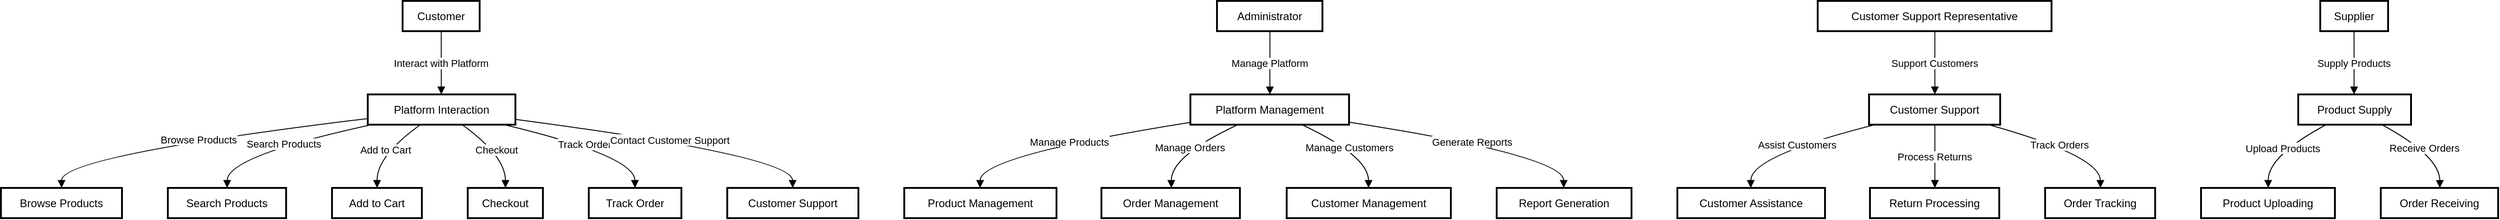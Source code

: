 <mxfile version="24.3.0" type="github">
  <diagram name="Page-1" id="FIbortoo2ZN4Gcnx48Q-">
    <mxGraphModel dx="2625" dy="1393" grid="1" gridSize="10" guides="1" tooltips="1" connect="1" arrows="1" fold="1" page="1" pageScale="1" pageWidth="850" pageHeight="1100" math="0" shadow="0">
      <root>
        <mxCell id="0" />
        <mxCell id="1" parent="0" />
        <mxCell id="1HFy1lHvP2PvF4nWnB0C-1" value="Customer" style="whiteSpace=wrap;strokeWidth=2;" vertex="1" parent="1">
          <mxGeometry x="458" y="20" width="84" height="33" as="geometry" />
        </mxCell>
        <mxCell id="1HFy1lHvP2PvF4nWnB0C-2" value="Platform Interaction" style="whiteSpace=wrap;strokeWidth=2;" vertex="1" parent="1">
          <mxGeometry x="420" y="122" width="161" height="33" as="geometry" />
        </mxCell>
        <mxCell id="1HFy1lHvP2PvF4nWnB0C-3" value="Browse Products" style="whiteSpace=wrap;strokeWidth=2;" vertex="1" parent="1">
          <mxGeometry x="20" y="224" width="132" height="33" as="geometry" />
        </mxCell>
        <mxCell id="1HFy1lHvP2PvF4nWnB0C-4" value="Search Products" style="whiteSpace=wrap;strokeWidth=2;" vertex="1" parent="1">
          <mxGeometry x="202" y="224" width="129" height="33" as="geometry" />
        </mxCell>
        <mxCell id="1HFy1lHvP2PvF4nWnB0C-5" value="Add to Cart" style="whiteSpace=wrap;strokeWidth=2;" vertex="1" parent="1">
          <mxGeometry x="381" y="224" width="98" height="33" as="geometry" />
        </mxCell>
        <mxCell id="1HFy1lHvP2PvF4nWnB0C-6" value="Checkout" style="whiteSpace=wrap;strokeWidth=2;" vertex="1" parent="1">
          <mxGeometry x="529" y="224" width="82" height="33" as="geometry" />
        </mxCell>
        <mxCell id="1HFy1lHvP2PvF4nWnB0C-7" value="Track Order" style="whiteSpace=wrap;strokeWidth=2;" vertex="1" parent="1">
          <mxGeometry x="661" y="224" width="101" height="33" as="geometry" />
        </mxCell>
        <mxCell id="1HFy1lHvP2PvF4nWnB0C-8" value="Customer Support" style="whiteSpace=wrap;strokeWidth=2;" vertex="1" parent="1">
          <mxGeometry x="812" y="224" width="143" height="33" as="geometry" />
        </mxCell>
        <mxCell id="1HFy1lHvP2PvF4nWnB0C-9" value="Administrator" style="whiteSpace=wrap;strokeWidth=2;" vertex="1" parent="1">
          <mxGeometry x="1346" y="20" width="115" height="33" as="geometry" />
        </mxCell>
        <mxCell id="1HFy1lHvP2PvF4nWnB0C-10" value="Platform Management" style="whiteSpace=wrap;strokeWidth=2;" vertex="1" parent="1">
          <mxGeometry x="1317" y="122" width="173" height="33" as="geometry" />
        </mxCell>
        <mxCell id="1HFy1lHvP2PvF4nWnB0C-11" value="Product Management" style="whiteSpace=wrap;strokeWidth=2;" vertex="1" parent="1">
          <mxGeometry x="1005" y="224" width="166" height="33" as="geometry" />
        </mxCell>
        <mxCell id="1HFy1lHvP2PvF4nWnB0C-12" value="Order Management" style="whiteSpace=wrap;strokeWidth=2;" vertex="1" parent="1">
          <mxGeometry x="1220" y="224" width="151" height="33" as="geometry" />
        </mxCell>
        <mxCell id="1HFy1lHvP2PvF4nWnB0C-13" value="Customer Management" style="whiteSpace=wrap;strokeWidth=2;" vertex="1" parent="1">
          <mxGeometry x="1422" y="224" width="179" height="33" as="geometry" />
        </mxCell>
        <mxCell id="1HFy1lHvP2PvF4nWnB0C-14" value="Report Generation" style="whiteSpace=wrap;strokeWidth=2;" vertex="1" parent="1">
          <mxGeometry x="1651" y="224" width="147" height="33" as="geometry" />
        </mxCell>
        <mxCell id="1HFy1lHvP2PvF4nWnB0C-15" value="Customer Support Representative" style="whiteSpace=wrap;strokeWidth=2;" vertex="1" parent="1">
          <mxGeometry x="2001" y="20" width="255" height="33" as="geometry" />
        </mxCell>
        <mxCell id="1HFy1lHvP2PvF4nWnB0C-16" value="Customer Support" style="whiteSpace=wrap;strokeWidth=2;" vertex="1" parent="1">
          <mxGeometry x="2057" y="122" width="143" height="33" as="geometry" />
        </mxCell>
        <mxCell id="1HFy1lHvP2PvF4nWnB0C-17" value="Customer Assistance" style="whiteSpace=wrap;strokeWidth=2;" vertex="1" parent="1">
          <mxGeometry x="1848" y="224" width="161" height="33" as="geometry" />
        </mxCell>
        <mxCell id="1HFy1lHvP2PvF4nWnB0C-18" value="Return Processing" style="whiteSpace=wrap;strokeWidth=2;" vertex="1" parent="1">
          <mxGeometry x="2058" y="224" width="141" height="33" as="geometry" />
        </mxCell>
        <mxCell id="1HFy1lHvP2PvF4nWnB0C-19" value="Order Tracking" style="whiteSpace=wrap;strokeWidth=2;" vertex="1" parent="1">
          <mxGeometry x="2249" y="224" width="120" height="33" as="geometry" />
        </mxCell>
        <mxCell id="1HFy1lHvP2PvF4nWnB0C-20" value="Supplier" style="whiteSpace=wrap;strokeWidth=2;" vertex="1" parent="1">
          <mxGeometry x="2549" y="20" width="74" height="33" as="geometry" />
        </mxCell>
        <mxCell id="1HFy1lHvP2PvF4nWnB0C-21" value="Product Supply" style="whiteSpace=wrap;strokeWidth=2;" vertex="1" parent="1">
          <mxGeometry x="2525" y="122" width="123" height="33" as="geometry" />
        </mxCell>
        <mxCell id="1HFy1lHvP2PvF4nWnB0C-22" value="Product Uploading" style="whiteSpace=wrap;strokeWidth=2;" vertex="1" parent="1">
          <mxGeometry x="2419" y="224" width="146" height="33" as="geometry" />
        </mxCell>
        <mxCell id="1HFy1lHvP2PvF4nWnB0C-23" value="Order Receiving" style="whiteSpace=wrap;strokeWidth=2;" vertex="1" parent="1">
          <mxGeometry x="2615" y="224" width="128" height="33" as="geometry" />
        </mxCell>
        <mxCell id="1HFy1lHvP2PvF4nWnB0C-24" value="Interact with Platform" style="curved=1;startArrow=none;endArrow=block;exitX=0.502;exitY=1.012;entryX=0.498;entryY=-0.006;rounded=0;" edge="1" parent="1" source="1HFy1lHvP2PvF4nWnB0C-1" target="1HFy1lHvP2PvF4nWnB0C-2">
          <mxGeometry relative="1" as="geometry">
            <Array as="points" />
          </mxGeometry>
        </mxCell>
        <mxCell id="1HFy1lHvP2PvF4nWnB0C-25" value="Browse Products" style="curved=1;startArrow=none;endArrow=block;exitX=-0.003;exitY=0.8;entryX=0.501;entryY=-0.012;rounded=0;" edge="1" parent="1" source="1HFy1lHvP2PvF4nWnB0C-2" target="1HFy1lHvP2PvF4nWnB0C-3">
          <mxGeometry relative="1" as="geometry">
            <Array as="points">
              <mxPoint x="86" y="189" />
            </Array>
          </mxGeometry>
        </mxCell>
        <mxCell id="1HFy1lHvP2PvF4nWnB0C-26" value="Search Products" style="curved=1;startArrow=none;endArrow=block;exitX=0.022;exitY=1.006;entryX=0.501;entryY=-0.012;rounded=0;" edge="1" parent="1" source="1HFy1lHvP2PvF4nWnB0C-2" target="1HFy1lHvP2PvF4nWnB0C-4">
          <mxGeometry relative="1" as="geometry">
            <Array as="points">
              <mxPoint x="267" y="189" />
            </Array>
          </mxGeometry>
        </mxCell>
        <mxCell id="1HFy1lHvP2PvF4nWnB0C-27" value="Add to Cart" style="curved=1;startArrow=none;endArrow=block;exitX=0.355;exitY=1.006;entryX=0.502;entryY=-0.012;rounded=0;" edge="1" parent="1" source="1HFy1lHvP2PvF4nWnB0C-2" target="1HFy1lHvP2PvF4nWnB0C-5">
          <mxGeometry relative="1" as="geometry">
            <Array as="points">
              <mxPoint x="430" y="189" />
            </Array>
          </mxGeometry>
        </mxCell>
        <mxCell id="1HFy1lHvP2PvF4nWnB0C-28" value="Checkout" style="curved=1;startArrow=none;endArrow=block;exitX=0.641;exitY=1.006;entryX=0.502;entryY=-0.012;rounded=0;" edge="1" parent="1" source="1HFy1lHvP2PvF4nWnB0C-2" target="1HFy1lHvP2PvF4nWnB0C-6">
          <mxGeometry relative="1" as="geometry">
            <Array as="points">
              <mxPoint x="570" y="189" />
            </Array>
          </mxGeometry>
        </mxCell>
        <mxCell id="1HFy1lHvP2PvF4nWnB0C-29" value="Track Order" style="curved=1;startArrow=none;endArrow=block;exitX=0.928;exitY=1.006;entryX=0.499;entryY=-0.012;rounded=0;" edge="1" parent="1" source="1HFy1lHvP2PvF4nWnB0C-2" target="1HFy1lHvP2PvF4nWnB0C-7">
          <mxGeometry relative="1" as="geometry">
            <Array as="points">
              <mxPoint x="711" y="189" />
            </Array>
          </mxGeometry>
        </mxCell>
        <mxCell id="1HFy1lHvP2PvF4nWnB0C-30" value="Contact Customer Support" style="curved=1;startArrow=none;endArrow=block;exitX=0.999;exitY=0.825;entryX=0.499;entryY=-0.012;rounded=0;" edge="1" parent="1" source="1HFy1lHvP2PvF4nWnB0C-2" target="1HFy1lHvP2PvF4nWnB0C-8">
          <mxGeometry relative="1" as="geometry">
            <Array as="points">
              <mxPoint x="883" y="189" />
            </Array>
          </mxGeometry>
        </mxCell>
        <mxCell id="1HFy1lHvP2PvF4nWnB0C-31" value="Manage Platform" style="curved=1;startArrow=none;endArrow=block;exitX=0.502;exitY=1.012;entryX=0.501;entryY=-0.006;rounded=0;" edge="1" parent="1" source="1HFy1lHvP2PvF4nWnB0C-9" target="1HFy1lHvP2PvF4nWnB0C-10">
          <mxGeometry relative="1" as="geometry">
            <Array as="points" />
          </mxGeometry>
        </mxCell>
        <mxCell id="1HFy1lHvP2PvF4nWnB0C-32" value="Manage Products" style="curved=1;startArrow=none;endArrow=block;exitX=0.001;exitY=0.922;entryX=0.498;entryY=-0.012;rounded=0;" edge="1" parent="1" source="1HFy1lHvP2PvF4nWnB0C-10" target="1HFy1lHvP2PvF4nWnB0C-11">
          <mxGeometry relative="1" as="geometry">
            <Array as="points">
              <mxPoint x="1088" y="189" />
            </Array>
          </mxGeometry>
        </mxCell>
        <mxCell id="1HFy1lHvP2PvF4nWnB0C-33" value="Manage Orders" style="curved=1;startArrow=none;endArrow=block;exitX=0.297;exitY=1.006;entryX=0.505;entryY=-0.012;rounded=0;" edge="1" parent="1" source="1HFy1lHvP2PvF4nWnB0C-10" target="1HFy1lHvP2PvF4nWnB0C-12">
          <mxGeometry relative="1" as="geometry">
            <Array as="points">
              <mxPoint x="1296" y="189" />
            </Array>
          </mxGeometry>
        </mxCell>
        <mxCell id="1HFy1lHvP2PvF4nWnB0C-34" value="Manage Customers" style="curved=1;startArrow=none;endArrow=block;exitX=0.705;exitY=1.006;entryX=0.499;entryY=-0.012;rounded=0;" edge="1" parent="1" source="1HFy1lHvP2PvF4nWnB0C-10" target="1HFy1lHvP2PvF4nWnB0C-13">
          <mxGeometry relative="1" as="geometry">
            <Array as="points">
              <mxPoint x="1511" y="189" />
            </Array>
          </mxGeometry>
        </mxCell>
        <mxCell id="1HFy1lHvP2PvF4nWnB0C-35" value="Generate Reports" style="curved=1;startArrow=none;endArrow=block;exitX=1.001;exitY=0.916;entryX=0.497;entryY=-0.012;rounded=0;" edge="1" parent="1" source="1HFy1lHvP2PvF4nWnB0C-10" target="1HFy1lHvP2PvF4nWnB0C-14">
          <mxGeometry relative="1" as="geometry">
            <Array as="points">
              <mxPoint x="1724" y="189" />
            </Array>
          </mxGeometry>
        </mxCell>
        <mxCell id="1HFy1lHvP2PvF4nWnB0C-36" value="Support Customers" style="curved=1;startArrow=none;endArrow=block;exitX=0.501;exitY=1.012;entryX=0.502;entryY=-0.006;rounded=0;" edge="1" parent="1" source="1HFy1lHvP2PvF4nWnB0C-15" target="1HFy1lHvP2PvF4nWnB0C-16">
          <mxGeometry relative="1" as="geometry">
            <Array as="points" />
          </mxGeometry>
        </mxCell>
        <mxCell id="1HFy1lHvP2PvF4nWnB0C-37" value="Assist Customers" style="curved=1;startArrow=none;endArrow=block;exitX=0.041;exitY=1.006;entryX=0.497;entryY=-0.012;rounded=0;" edge="1" parent="1" source="1HFy1lHvP2PvF4nWnB0C-16" target="1HFy1lHvP2PvF4nWnB0C-17">
          <mxGeometry relative="1" as="geometry">
            <Array as="points">
              <mxPoint x="1928" y="189" />
            </Array>
          </mxGeometry>
        </mxCell>
        <mxCell id="1HFy1lHvP2PvF4nWnB0C-38" value="Process Returns" style="curved=1;startArrow=none;endArrow=block;exitX=0.502;exitY=1.006;entryX=0.502;entryY=-0.012;rounded=0;" edge="1" parent="1" source="1HFy1lHvP2PvF4nWnB0C-16" target="1HFy1lHvP2PvF4nWnB0C-18">
          <mxGeometry relative="1" as="geometry">
            <Array as="points" />
          </mxGeometry>
        </mxCell>
        <mxCell id="1HFy1lHvP2PvF4nWnB0C-39" value="Track Orders" style="curved=1;startArrow=none;endArrow=block;exitX=0.916;exitY=1.006;entryX=0.503;entryY=-0.012;rounded=0;" edge="1" parent="1" source="1HFy1lHvP2PvF4nWnB0C-16" target="1HFy1lHvP2PvF4nWnB0C-19">
          <mxGeometry relative="1" as="geometry">
            <Array as="points">
              <mxPoint x="2309" y="189" />
            </Array>
          </mxGeometry>
        </mxCell>
        <mxCell id="1HFy1lHvP2PvF4nWnB0C-40" value="Supply Products" style="curved=1;startArrow=none;endArrow=block;exitX=0.498;exitY=1.012;entryX=0.495;entryY=-0.006;rounded=0;" edge="1" parent="1" source="1HFy1lHvP2PvF4nWnB0C-20" target="1HFy1lHvP2PvF4nWnB0C-21">
          <mxGeometry relative="1" as="geometry">
            <Array as="points" />
          </mxGeometry>
        </mxCell>
        <mxCell id="1HFy1lHvP2PvF4nWnB0C-41" value="Upload Products" style="curved=1;startArrow=none;endArrow=block;exitX=0.245;exitY=1.006;entryX=0.502;entryY=-0.012;rounded=0;" edge="1" parent="1" source="1HFy1lHvP2PvF4nWnB0C-21" target="1HFy1lHvP2PvF4nWnB0C-22">
          <mxGeometry relative="1" as="geometry">
            <Array as="points">
              <mxPoint x="2492" y="189" />
            </Array>
          </mxGeometry>
        </mxCell>
        <mxCell id="1HFy1lHvP2PvF4nWnB0C-42" value="Receive Orders" style="curved=1;startArrow=none;endArrow=block;exitX=0.744;exitY=1.006;entryX=0.504;entryY=-0.012;rounded=0;" edge="1" parent="1" source="1HFy1lHvP2PvF4nWnB0C-21" target="1HFy1lHvP2PvF4nWnB0C-23">
          <mxGeometry relative="1" as="geometry">
            <Array as="points">
              <mxPoint x="2679" y="189" />
            </Array>
          </mxGeometry>
        </mxCell>
      </root>
    </mxGraphModel>
  </diagram>
</mxfile>
